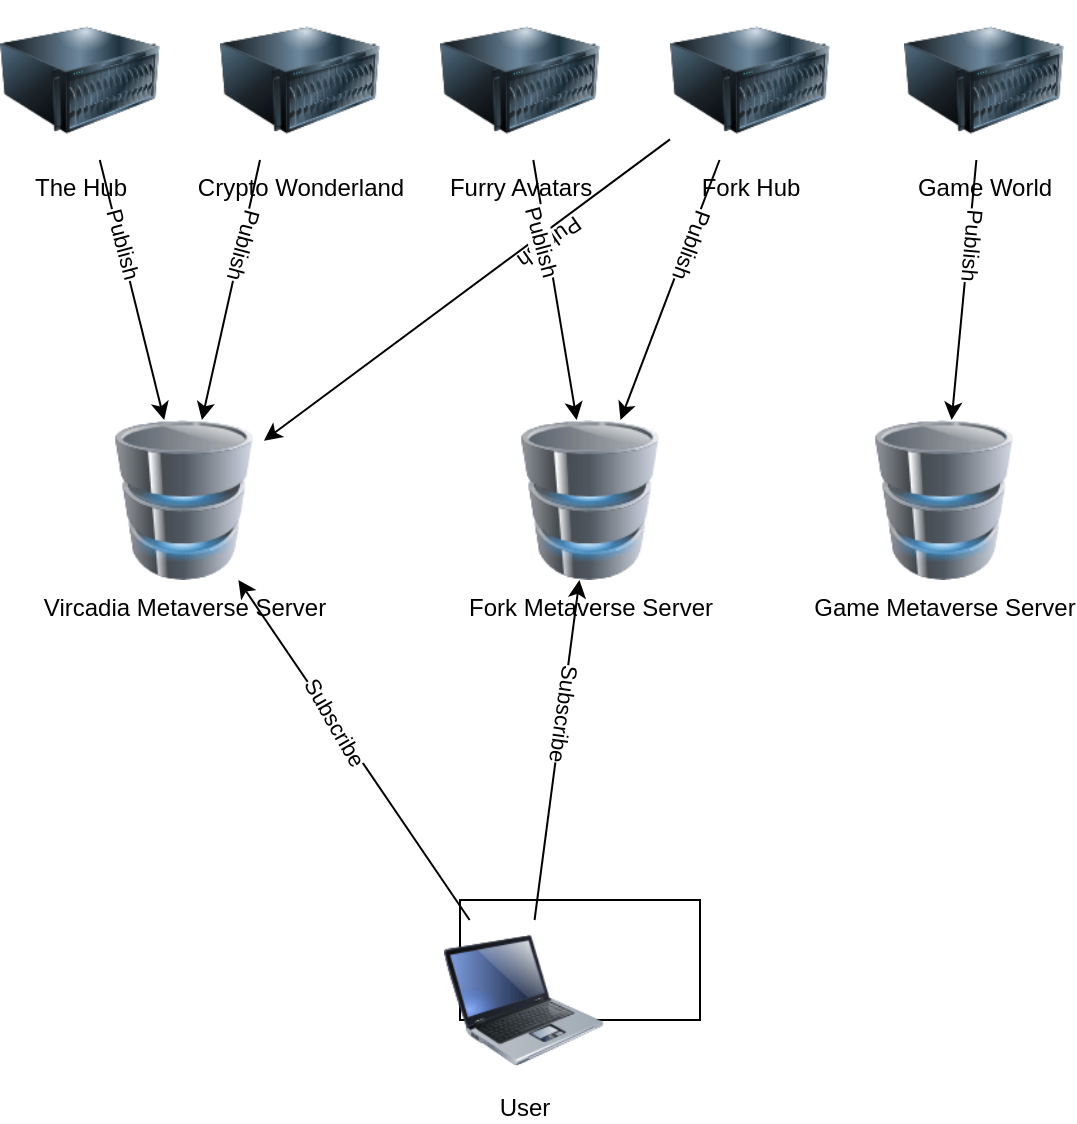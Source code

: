 <mxfile version="16.1.2" type="github"><diagram id="Gp4HYWJHczhKIebtiSp6" name="Page-1"><mxGraphModel dx="974" dy="619" grid="1" gridSize="10" guides="1" tooltips="1" connect="1" arrows="1" fold="1" page="1" pageScale="1" pageWidth="850" pageHeight="1100" math="0" shadow="0"><root><mxCell id="0"/><mxCell id="1" parent="0"/><mxCell id="YgFqbRfVRq7Pj_-5LJgC-1" value="" style="rounded=0;whiteSpace=wrap;html=1;" parent="1" vertex="1"><mxGeometry x="360" y="640" width="120" height="60" as="geometry"/></mxCell><mxCell id="49AZa6uW5zjxEFGqzYOc-1" value="&lt;div&gt;The Hub&lt;/div&gt;" style="image;html=1;image=img/lib/clip_art/computers/Server_128x128.png" vertex="1" parent="1"><mxGeometry x="130" y="190" width="80" height="80" as="geometry"/></mxCell><mxCell id="49AZa6uW5zjxEFGqzYOc-2" value="Crypto Wonderland" style="image;html=1;image=img/lib/clip_art/computers/Server_128x128.png" vertex="1" parent="1"><mxGeometry x="240" y="190" width="80" height="80" as="geometry"/></mxCell><mxCell id="49AZa6uW5zjxEFGqzYOc-3" value="Furry Avatars" style="image;html=1;image=img/lib/clip_art/computers/Server_128x128.png" vertex="1" parent="1"><mxGeometry x="350" y="190" width="80" height="80" as="geometry"/></mxCell><mxCell id="49AZa6uW5zjxEFGqzYOc-4" value="&lt;div&gt;Fork Hub&lt;/div&gt;&lt;div&gt;&lt;br&gt;&lt;/div&gt;" style="image;html=1;image=img/lib/clip_art/computers/Server_128x128.png" vertex="1" parent="1"><mxGeometry x="465" y="190" width="80" height="80" as="geometry"/></mxCell><mxCell id="49AZa6uW5zjxEFGqzYOc-5" value="Vircadia Metaverse Server" style="image;html=1;image=img/lib/clip_art/computers/Database_128x128.png" vertex="1" parent="1"><mxGeometry x="182" y="400" width="80" height="80" as="geometry"/></mxCell><mxCell id="49AZa6uW5zjxEFGqzYOc-6" value="Fork Metaverse Server" style="image;html=1;image=img/lib/clip_art/computers/Database_128x128.png" vertex="1" parent="1"><mxGeometry x="385" y="400" width="80" height="80" as="geometry"/></mxCell><mxCell id="49AZa6uW5zjxEFGqzYOc-7" value="User" style="image;html=1;image=img/lib/clip_art/computers/Laptop_128x128.png" vertex="1" parent="1"><mxGeometry x="352" y="650" width="80" height="80" as="geometry"/></mxCell><mxCell id="49AZa6uW5zjxEFGqzYOc-8" value="&lt;div&gt;Game World&lt;/div&gt;&lt;div&gt;&lt;br&gt;&lt;/div&gt;" style="image;html=1;image=img/lib/clip_art/computers/Server_128x128.png" vertex="1" parent="1"><mxGeometry x="582" y="190" width="80" height="80" as="geometry"/></mxCell><mxCell id="49AZa6uW5zjxEFGqzYOc-9" value="Game Metaverse Server" style="image;html=1;image=img/lib/clip_art/computers/Database_128x128.png" vertex="1" parent="1"><mxGeometry x="562" y="400" width="80" height="80" as="geometry"/></mxCell><mxCell id="49AZa6uW5zjxEFGqzYOc-10" value="" style="endArrow=classic;html=1;rounded=0;" edge="1" parent="1" source="49AZa6uW5zjxEFGqzYOc-1" target="49AZa6uW5zjxEFGqzYOc-5"><mxGeometry width="50" height="50" relative="1" as="geometry"><mxPoint x="172" y="300" as="sourcePoint"/><mxPoint x="212" y="390" as="targetPoint"/></mxGeometry></mxCell><mxCell id="49AZa6uW5zjxEFGqzYOc-11" value="&lt;div&gt;Publish&lt;/div&gt;" style="edgeLabel;html=1;align=center;verticalAlign=middle;resizable=0;points=[];rotation=75;" vertex="1" connectable="0" parent="49AZa6uW5zjxEFGqzYOc-10"><mxGeometry x="-0.357" y="2" relative="1" as="geometry"><mxPoint as="offset"/></mxGeometry></mxCell><mxCell id="49AZa6uW5zjxEFGqzYOc-12" value="" style="endArrow=classic;html=1;rounded=0;exitX=0.25;exitY=1;exitDx=0;exitDy=0;" edge="1" parent="1" source="49AZa6uW5zjxEFGqzYOc-2" target="49AZa6uW5zjxEFGqzYOc-5"><mxGeometry width="50" height="50" relative="1" as="geometry"><mxPoint x="189.905" y="280" as="sourcePoint"/><mxPoint x="222.095" y="410" as="targetPoint"/></mxGeometry></mxCell><mxCell id="49AZa6uW5zjxEFGqzYOc-13" value="&lt;div&gt;Publish&lt;/div&gt;" style="edgeLabel;html=1;align=center;verticalAlign=middle;resizable=0;points=[];rotation=105;" vertex="1" connectable="0" parent="49AZa6uW5zjxEFGqzYOc-12"><mxGeometry x="-0.357" y="2" relative="1" as="geometry"><mxPoint as="offset"/></mxGeometry></mxCell><mxCell id="49AZa6uW5zjxEFGqzYOc-14" value="" style="endArrow=classic;html=1;rounded=0;" edge="1" parent="1" source="49AZa6uW5zjxEFGqzYOc-3" target="49AZa6uW5zjxEFGqzYOc-6"><mxGeometry width="50" height="50" relative="1" as="geometry"><mxPoint x="270" y="280" as="sourcePoint"/><mxPoint x="240.941" y="410" as="targetPoint"/></mxGeometry></mxCell><mxCell id="49AZa6uW5zjxEFGqzYOc-15" value="&lt;div&gt;Publish&lt;/div&gt;" style="edgeLabel;html=1;align=center;verticalAlign=middle;resizable=0;points=[];rotation=-215;" vertex="1" connectable="0" parent="49AZa6uW5zjxEFGqzYOc-14"><mxGeometry x="-0.357" y="2" relative="1" as="geometry"><mxPoint as="offset"/></mxGeometry></mxCell><mxCell id="49AZa6uW5zjxEFGqzYOc-16" value="" style="endArrow=classic;html=1;rounded=0;" edge="1" parent="1" source="49AZa6uW5zjxEFGqzYOc-4" target="49AZa6uW5zjxEFGqzYOc-6"><mxGeometry width="50" height="50" relative="1" as="geometry"><mxPoint x="406.667" y="280" as="sourcePoint"/><mxPoint x="428.333" y="410" as="targetPoint"/></mxGeometry></mxCell><mxCell id="49AZa6uW5zjxEFGqzYOc-17" value="&lt;div&gt;Publish&lt;/div&gt;" style="edgeLabel;html=1;align=center;verticalAlign=middle;resizable=0;points=[];rotation=110;" vertex="1" connectable="0" parent="49AZa6uW5zjxEFGqzYOc-16"><mxGeometry x="-0.357" y="2" relative="1" as="geometry"><mxPoint as="offset"/></mxGeometry></mxCell><mxCell id="49AZa6uW5zjxEFGqzYOc-18" value="" style="endArrow=classic;html=1;rounded=0;" edge="1" parent="1" source="49AZa6uW5zjxEFGqzYOc-4" target="49AZa6uW5zjxEFGqzYOc-5"><mxGeometry width="50" height="50" relative="1" as="geometry"><mxPoint x="499.762" y="280" as="sourcePoint"/><mxPoint x="450.238" y="410" as="targetPoint"/></mxGeometry></mxCell><mxCell id="49AZa6uW5zjxEFGqzYOc-19" value="&lt;div&gt;Publish&lt;/div&gt;" style="edgeLabel;html=1;align=center;verticalAlign=middle;resizable=0;points=[];rotation=75;" vertex="1" connectable="0" parent="49AZa6uW5zjxEFGqzYOc-18"><mxGeometry x="-0.357" y="2" relative="1" as="geometry"><mxPoint as="offset"/></mxGeometry></mxCell><mxCell id="49AZa6uW5zjxEFGqzYOc-20" value="" style="endArrow=classic;html=1;rounded=0;" edge="1" parent="1" source="49AZa6uW5zjxEFGqzYOc-8" target="49AZa6uW5zjxEFGqzYOc-9"><mxGeometry width="50" height="50" relative="1" as="geometry"><mxPoint x="499.762" y="280" as="sourcePoint"/><mxPoint x="450.238" y="410" as="targetPoint"/></mxGeometry></mxCell><mxCell id="49AZa6uW5zjxEFGqzYOc-21" value="&lt;div&gt;Publish&lt;/div&gt;" style="edgeLabel;html=1;align=center;verticalAlign=middle;resizable=0;points=[];rotation=95;" vertex="1" connectable="0" parent="49AZa6uW5zjxEFGqzYOc-20"><mxGeometry x="-0.357" y="2" relative="1" as="geometry"><mxPoint as="offset"/></mxGeometry></mxCell><mxCell id="49AZa6uW5zjxEFGqzYOc-22" value="" style="endArrow=classic;html=1;rounded=0;" edge="1" parent="1" source="49AZa6uW5zjxEFGqzYOc-7" target="49AZa6uW5zjxEFGqzYOc-5"><mxGeometry width="50" height="50" relative="1" as="geometry"><mxPoint x="222" y="440" as="sourcePoint"/><mxPoint x="272" y="390" as="targetPoint"/></mxGeometry></mxCell><mxCell id="49AZa6uW5zjxEFGqzYOc-23" value="Subscribe" style="edgeLabel;html=1;align=center;verticalAlign=middle;resizable=0;points=[];rotation=60;" vertex="1" connectable="0" parent="49AZa6uW5zjxEFGqzYOc-22"><mxGeometry x="0.165" relative="1" as="geometry"><mxPoint as="offset"/></mxGeometry></mxCell><mxCell id="49AZa6uW5zjxEFGqzYOc-24" value="" style="endArrow=classic;html=1;rounded=0;" edge="1" parent="1" source="49AZa6uW5zjxEFGqzYOc-7" target="49AZa6uW5zjxEFGqzYOc-6"><mxGeometry width="50" height="50" relative="1" as="geometry"><mxPoint x="374.8" y="660" as="sourcePoint"/><mxPoint x="259.2" y="490" as="targetPoint"/></mxGeometry></mxCell><mxCell id="49AZa6uW5zjxEFGqzYOc-25" value="Subscribe" style="edgeLabel;html=1;align=center;verticalAlign=middle;resizable=0;points=[];rotation=98;" vertex="1" connectable="0" parent="49AZa6uW5zjxEFGqzYOc-24"><mxGeometry x="0.226" y="-1" relative="1" as="geometry"><mxPoint as="offset"/></mxGeometry></mxCell></root></mxGraphModel></diagram></mxfile>